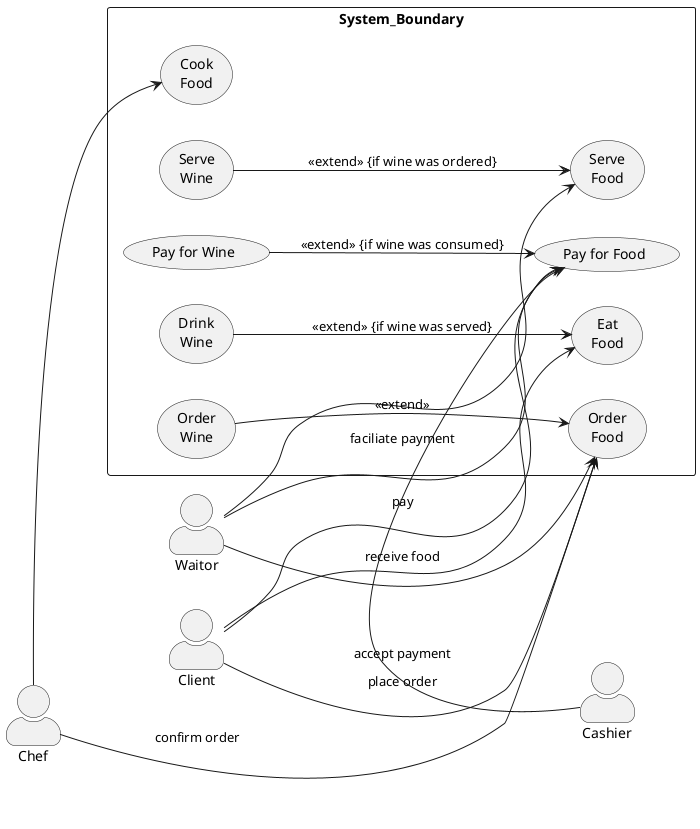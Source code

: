 @startuml
'https://plantuml.com/use-case-diagram

':Main Admin: as Admin
'(Use the application) as (Use)
'
'User -> (Start)
'User --> (Use)
'
'Admin ---> (Use)
'
'note right of Admin : This is an example.
'
'note right of (Use)
'A note can also
'be on several lines
'end note
'
'note "This note is connected\nto several objects." as N2
'(Start) .. N2
'N2 .. (Use)
left to right direction
skinparam actorStyle awesome
actor Waitor as waiter
actor Client as client
:Cashier: as cashier
:Chef: as chef

 rectangle System_Boundary{
(Order\nFood) as orderfood
(Cook\nFood) as cookfood
(Serve\nFood) as servefood
(Eat\nFood)  as eatfood
(Pay for Food) as payfood

(Order\nWine) as orderwine
(Serve\nWine) as servewine
(Drink\nWine) as drinkwine
(Pay for Wine) as paywine
}

waiter --> orderfood : receive food
waiter --> servefood
waiter --> payfood : faciliate payment
client --> orderfood : place order
client --> eatfood
client --> payfood : pay
cashier -> payfood : accept payment
chef --> orderfood : confirm order
chef --> cookfood

orderwine --> orderfood : <<extend>>
servewine --> servefood : <<extend>> {if wine was ordered}
drinkwine --> eatfood : <<extend>> {if wine was served}
paywine --> payfood : <<extend>> {if wine was consumed}

@enduml